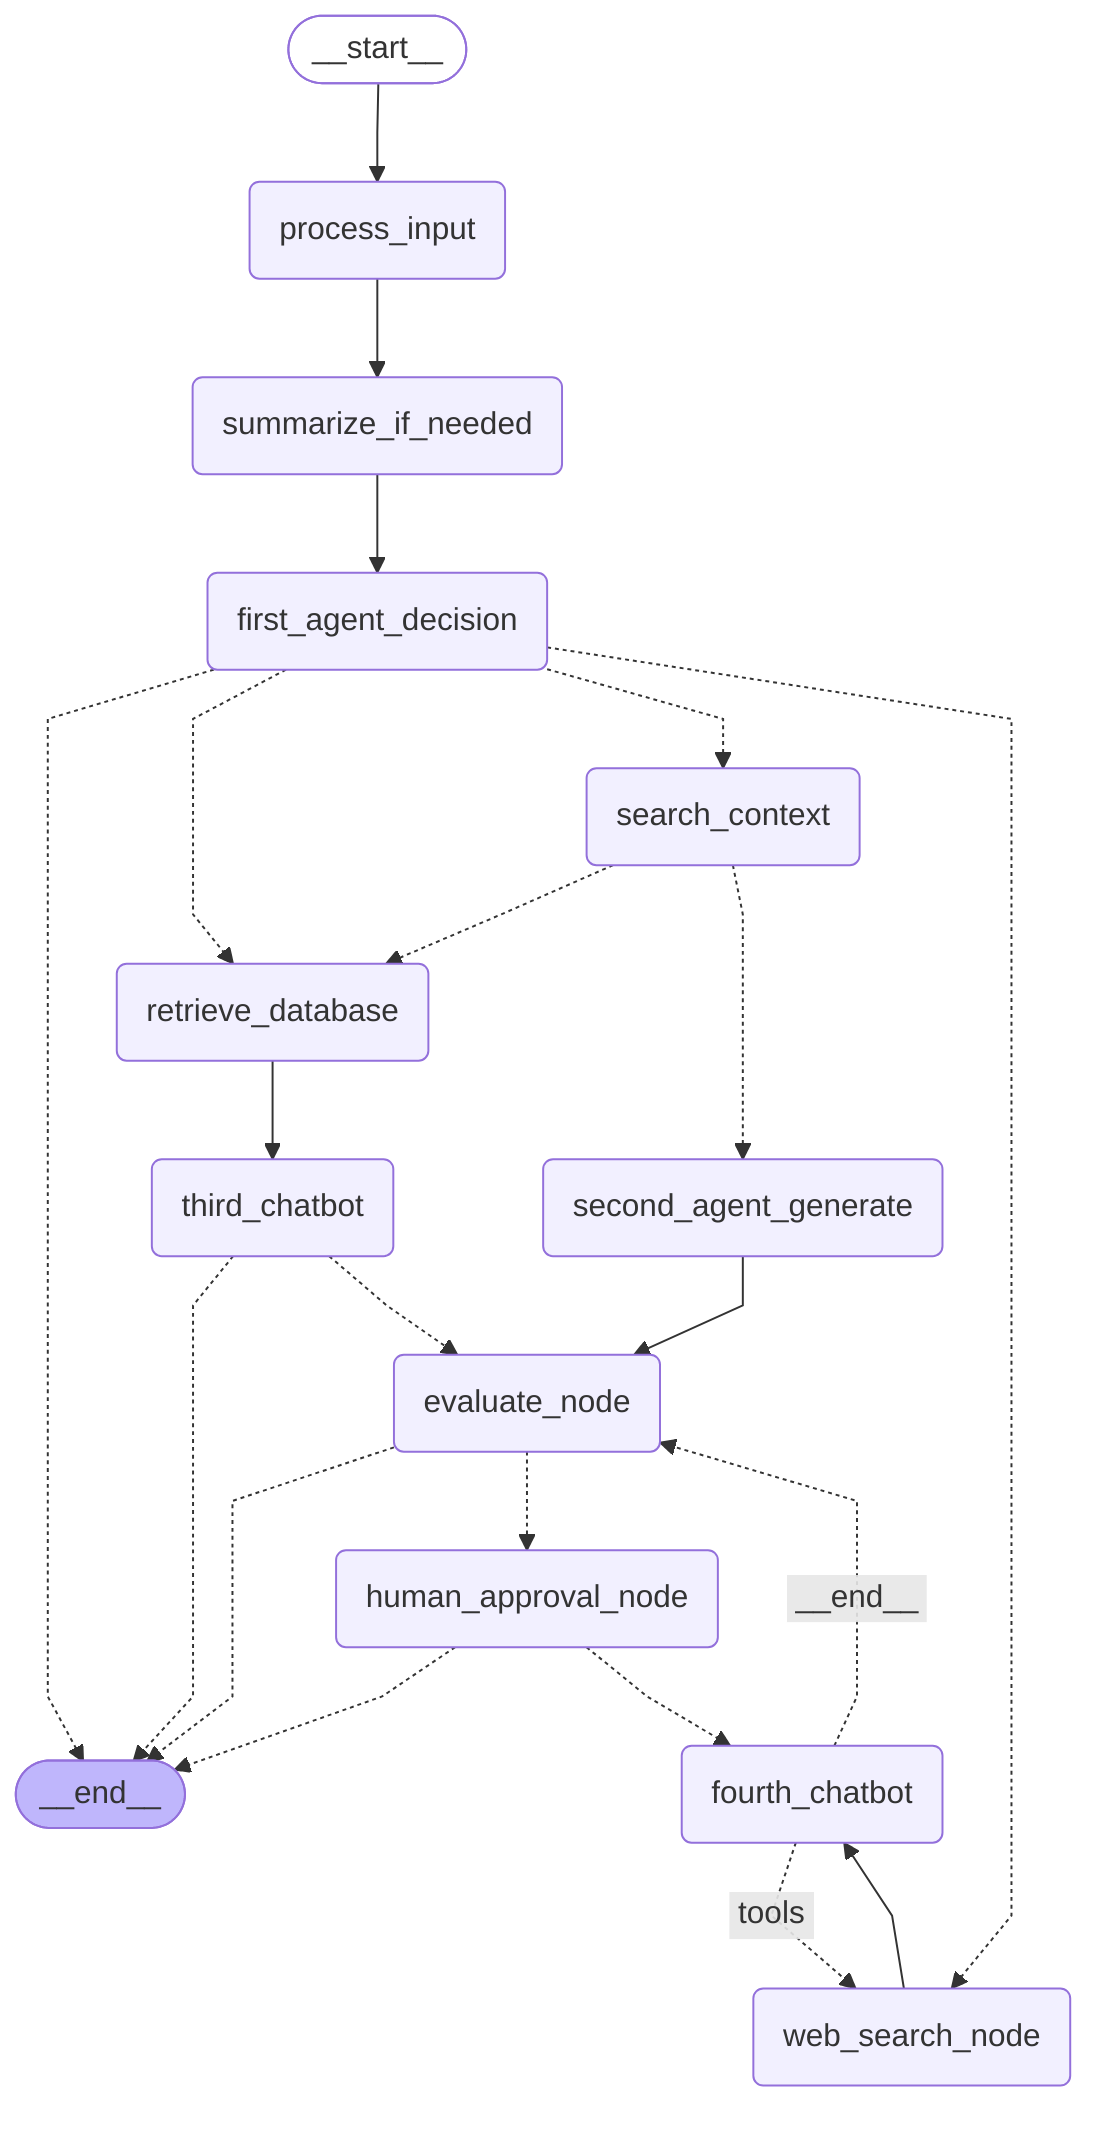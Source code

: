 ---
config:
  flowchart:
    curve: linear
---
graph TD;
	__start__([<p>__start__</p>]):::first
	process_input(process_input)
	summarize_if_needed(summarize_if_needed)
	first_agent_decision(first_agent_decision)
	search_context(search_context)
	second_agent_generate(second_agent_generate)
	retrieve_database(retrieve_database)
	third_chatbot(third_chatbot)
	evaluate_node(evaluate_node)
	human_approval_node(human_approval_node)
	fourth_chatbot(fourth_chatbot)
	web_search_node(web_search_node)
	__end__([<p>__end__</p>]):::last
	__start__ --> process_input;
	evaluate_node -.-> __end__;
	evaluate_node -.-> human_approval_node;
	first_agent_decision -.-> __end__;
	first_agent_decision -.-> retrieve_database;
	first_agent_decision -.-> search_context;
	first_agent_decision -.-> web_search_node;
	fourth_chatbot -. &nbsp;__end__&nbsp; .-> evaluate_node;
	fourth_chatbot -. &nbsp;tools&nbsp; .-> web_search_node;
	human_approval_node -.-> __end__;
	human_approval_node -.-> fourth_chatbot;
	process_input --> summarize_if_needed;
	retrieve_database --> third_chatbot;
	search_context -.-> retrieve_database;
	search_context -.-> second_agent_generate;
	second_agent_generate --> evaluate_node;
	summarize_if_needed --> first_agent_decision;
	third_chatbot -.-> __end__;
	third_chatbot -.-> evaluate_node;
	web_search_node --> fourth_chatbot;
	classDef default fill:#f2f0ff,line-height:1.2
	classDef first fill-opacity:0
	classDef last fill:#bfb6fc
